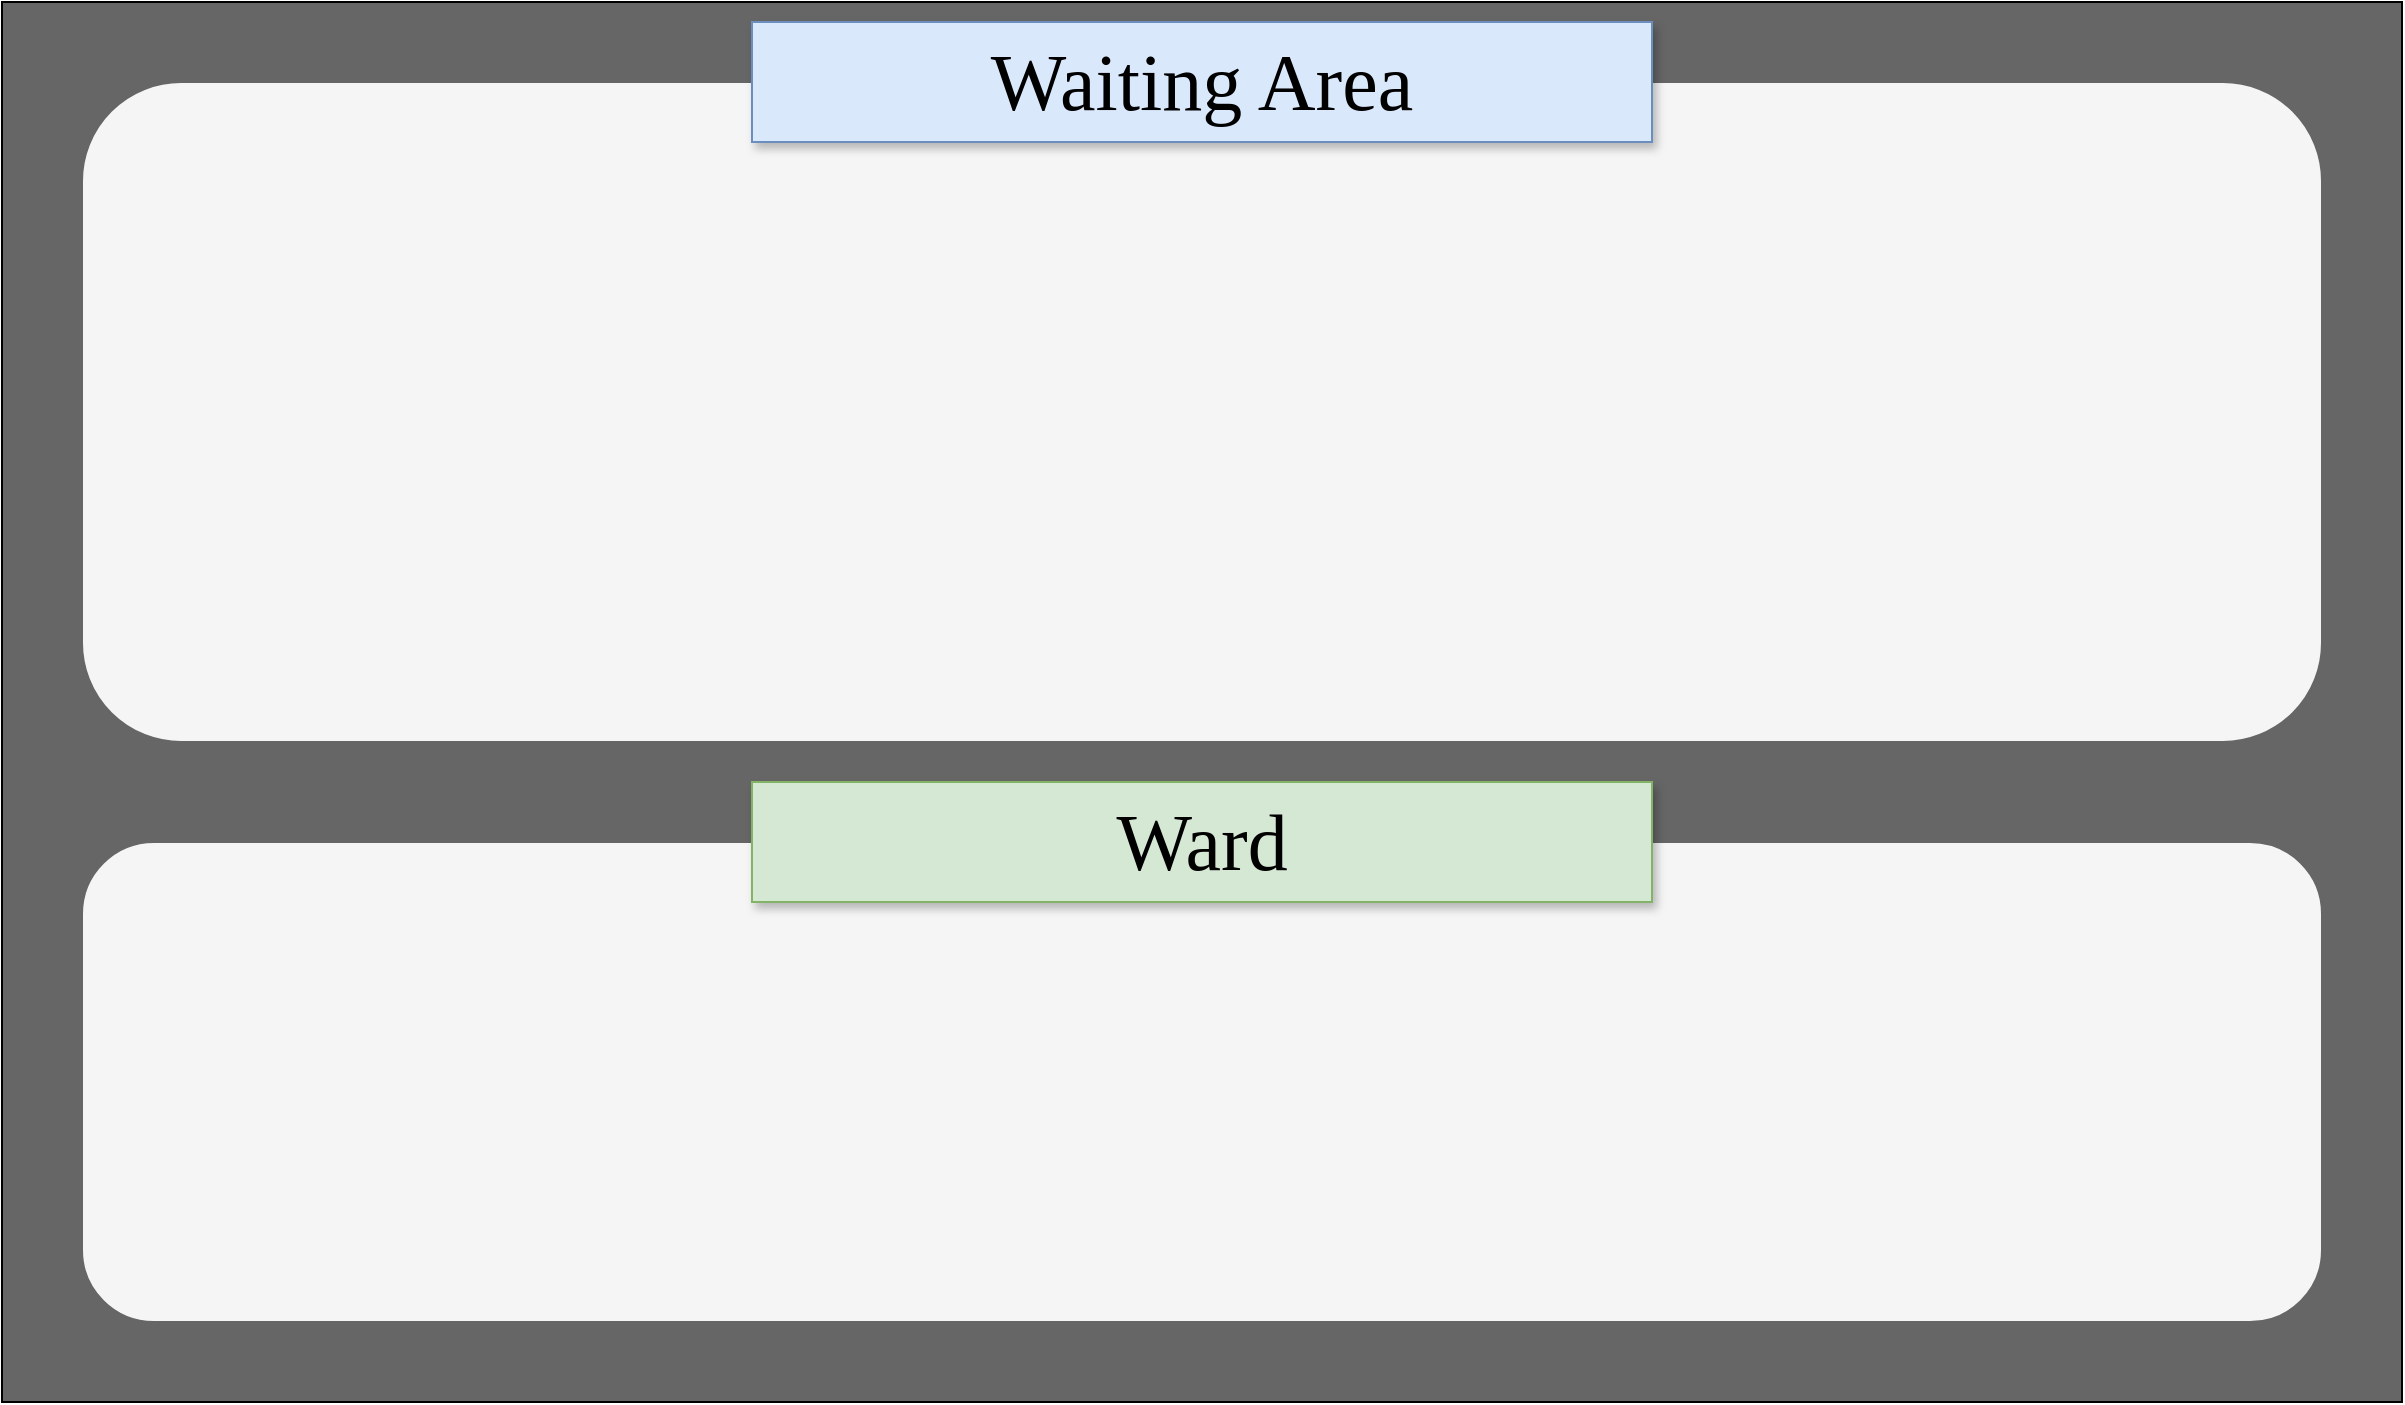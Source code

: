 <mxfile version="26.1.2">
  <diagram name="Page-1" id="9mJDqoDazIPGj6i9PD_d">
    <mxGraphModel dx="1426" dy="755" grid="1" gridSize="10" guides="1" tooltips="1" connect="1" arrows="1" fold="1" page="1" pageScale="1" pageWidth="827" pageHeight="1169" math="0" shadow="0">
      <root>
        <mxCell id="0" />
        <mxCell id="1" parent="0" />
        <mxCell id="qmFXpsY-uYhWsR0_D-66-1" value="" style="rounded=0;whiteSpace=wrap;html=1;fillColor=#666666;" vertex="1" parent="1">
          <mxGeometry x="40" y="120" width="1200" height="700" as="geometry" />
        </mxCell>
        <mxCell id="qmFXpsY-uYhWsR0_D-66-2" value="" style="rounded=1;whiteSpace=wrap;html=1;fillColor=#f5f5f5;fontColor=#333333;strokeColor=#666666;glass=0;shadow=0;" vertex="1" parent="1">
          <mxGeometry x="80" y="160" width="1120" height="330" as="geometry" />
        </mxCell>
        <mxCell id="qmFXpsY-uYhWsR0_D-66-3" value="" style="rounded=1;whiteSpace=wrap;html=1;fillColor=#f5f5f5;fontColor=#333333;strokeColor=#666666;" vertex="1" parent="1">
          <mxGeometry x="80" y="540" width="1120" height="240" as="geometry" />
        </mxCell>
        <mxCell id="qmFXpsY-uYhWsR0_D-66-4" value="&lt;font data-font-src=&quot;https://fonts.googleapis.com/css?family=Andika&quot; face=&quot;Andika&quot;&gt;Waiting Area&lt;/font&gt;" style="rounded=0;whiteSpace=wrap;html=1;fontSize=40;fontStyle=0;fontFamily=Quicksand;fontSource=https%3A%2F%2Ffonts.googleapis.com%2Fcss%3Ffamily%3DQuicksand;fillColor=#dae8fc;strokeColor=#6c8ebf;shadow=1;" vertex="1" parent="1">
          <mxGeometry x="415" y="130" width="450" height="60" as="geometry" />
        </mxCell>
        <mxCell id="qmFXpsY-uYhWsR0_D-66-5" value="&lt;span style=&quot;font-family: Andika;&quot;&gt;Ward&lt;/span&gt;" style="rounded=0;whiteSpace=wrap;html=1;fontSize=40;fontStyle=0;fontFamily=Quicksand;fontSource=https%3A%2F%2Ffonts.googleapis.com%2Fcss%3Ffamily%3DQuicksand;fillColor=#d5e8d4;strokeColor=#82b366;shadow=1;" vertex="1" parent="1">
          <mxGeometry x="415" y="510" width="450" height="60" as="geometry" />
        </mxCell>
      </root>
    </mxGraphModel>
  </diagram>
</mxfile>
